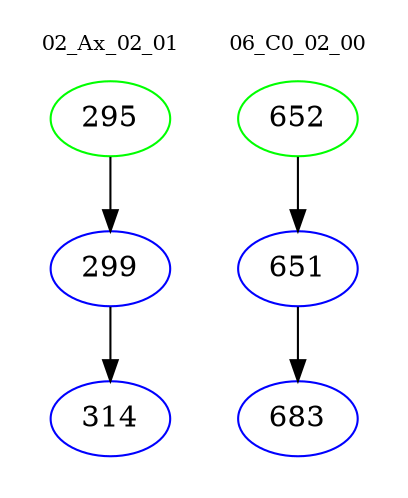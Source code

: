 digraph{
subgraph cluster_0 {
color = white
label = "02_Ax_02_01";
fontsize=10;
T0_295 [label="295", color="green"]
T0_295 -> T0_299 [color="black"]
T0_299 [label="299", color="blue"]
T0_299 -> T0_314 [color="black"]
T0_314 [label="314", color="blue"]
}
subgraph cluster_1 {
color = white
label = "06_C0_02_00";
fontsize=10;
T1_652 [label="652", color="green"]
T1_652 -> T1_651 [color="black"]
T1_651 [label="651", color="blue"]
T1_651 -> T1_683 [color="black"]
T1_683 [label="683", color="blue"]
}
}
